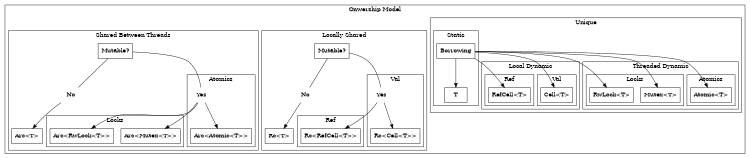 digraph rusty {
 size="5"
    subgraph cluster_ownership {
        label="Onwership Model"
        subgraph cluster_unique {
            label=Unique
            borrowing [label="Borrowing", shape=box]
            subgraph cluster_static {
                label=Static
                t [label=T, shape=box]
                borrowing -> t
            }
            subgraph cluster_local_dynamic {
                label="Local Dynamic"
                subgraph cluster_val {
                    label=Val
                    cell [label="Cell<T>", shape=box]
                    borrowing -> cell
                }
                subgraph cluster_ref {
                    label=Ref
                    refcell [label="RefCell<T>", shape=box]
                    borrowing -> refcell
                }
            }
            subgraph cluster_threaded_dynamic {
                label="Threaded Dynamic"
                subgraph cluster_atomics {
                    label=Atomics
                    atomic [label="Atomic<T>", shape=box]
                    borrowing -> atomic
                }
                subgraph cluster_locks {
                    label=Locks
                    mutex [label="Mutex<T>", shape=box]
                    rwlock [label="RwLock<T>", shape=box]
                    borrowing -> mutex
                    borrowing -> rwlock
                }
            }
        }
        subgraph cluster_locally_shared {
            label="Locally Shared"
            mutable1 [label="Mutable?", shape=box]
            no1 [label=No, shape=plaintext]
            yes1 [label=Yes, shape=plaintext]
            rc_t [label="Rc<T>", shape=box]
            mutable1 -> no1 [arrowhead=none]
            mutable1 -> yes1 [arrowhead=none]
            subgraph cluster_val {
                label=Val
                rc_cell_t [label="Rc<Cell<T>>", shape=box]
                yes1 -> rc_cell_t
            }
            subgraph cluster_ref {
                label=Ref
                rc_refcell_t [label="Rc<RefCell<T>>", shape=box]
                yes1 -> rc_refcell_t
            }
            no1 -> rc_t
        }
        subgraph cluster_shared_between_threads {
            label="Shared Between Threads"
            mutable2 [label="Mutable?", shape=box]
            no2 [label=No, shape=plaintext]
            yes2 [label=Yes, shape=plaintext]
            arc_t [label="Arc<T>", shape=box]
            mutable2 -> no2 [arrowhead=none]
            mutable2 -> yes2 [arrowhead=none]
            subgraph cluster_atomics {
                label=Atomics
                arc_atomic_t [label="Arc<Atomic<T>>", shape=box]
                yes2 -> arc_atomic_t
            }
            subgraph cluster_locks {
                label=Locks
                arc_mutex_t [label="Arc<Mutex<T>>", shape=box]
                arc_rwlock_t [label="Arc<RwLock<T>>", shape=box]
                yes2 -> arc_mutex_t
                yes2 -> arc_rwlock_t
            }
            no2 -> arc_t
        }
    }
}